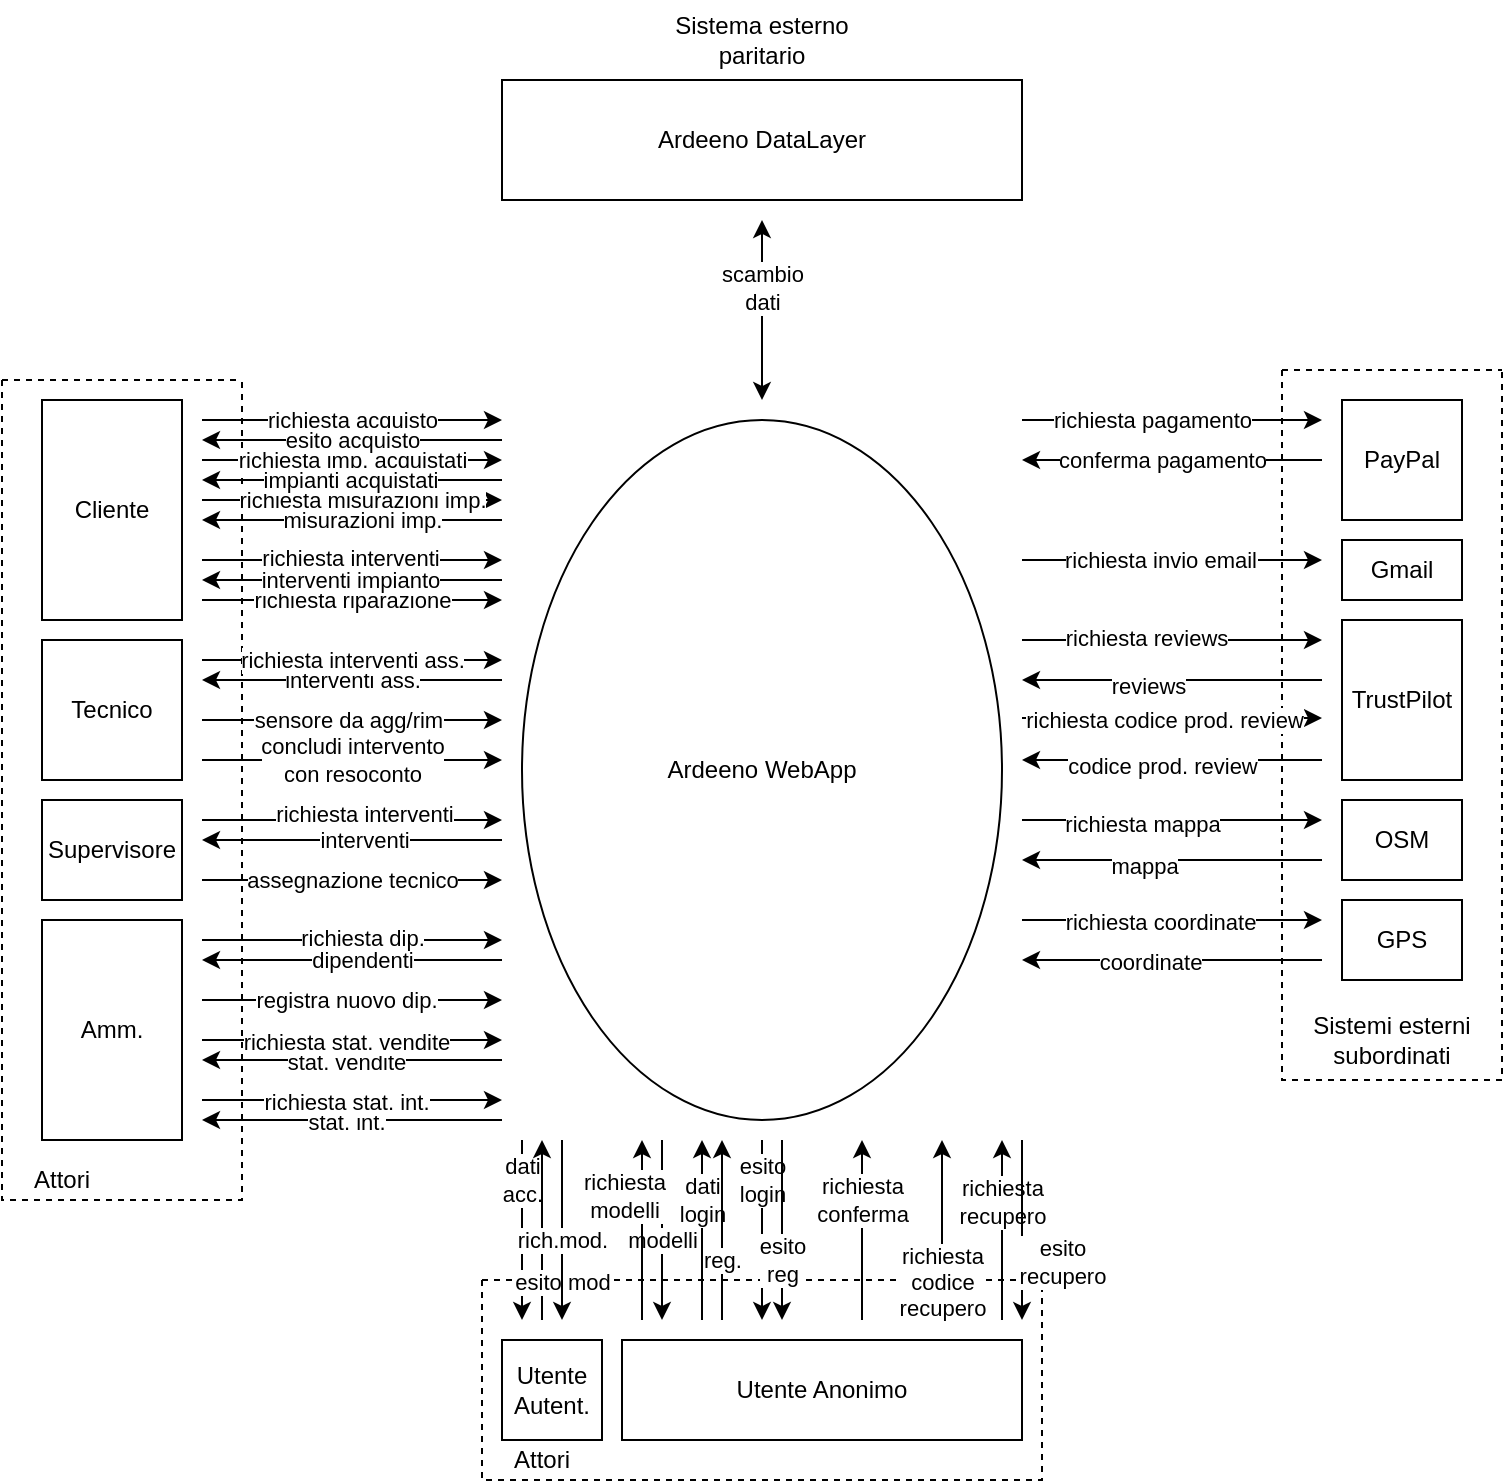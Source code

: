 <mxfile version="20.3.0" type="device"><diagram id="KPFF2d33jtFR1RVO_EXS" name="Page-1"><mxGraphModel dx="716" dy="473" grid="1" gridSize="10" guides="1" tooltips="0" connect="0" arrows="0" fold="1" page="1" pageScale="1" pageWidth="827" pageHeight="1169" background="#FFFFFF" math="0" shadow="0"><root><mxCell id="0"/><mxCell id="1" parent="0"/><mxCell id="9nf_c7nENRuV1A22jLWT-107" value="" style="swimlane;startSize=0;dashed=1;fillStyle=solid;strokeColor=default;strokeWidth=1;fillColor=#000000;connectable=0;" parent="1" vertex="1"><mxGeometry x="680" y="215" width="110" height="355" as="geometry"/></mxCell><mxCell id="43" value="Sistemi esterni subordinati" style="text;html=1;strokeColor=none;fillColor=none;align=center;verticalAlign=middle;whiteSpace=wrap;rounded=0;connectable=0;rotatable=0;" parent="9nf_c7nENRuV1A22jLWT-107" vertex="1"><mxGeometry y="315" width="110" height="40" as="geometry"/></mxCell><mxCell id="47" value="PayPal" style="rounded=0;whiteSpace=wrap;html=1;connectable=0;" parent="9nf_c7nENRuV1A22jLWT-107" vertex="1"><mxGeometry x="30" y="15" width="60" height="60" as="geometry"/></mxCell><mxCell id="4" value="Gmail" style="rounded=0;whiteSpace=wrap;html=1;connectable=0;" parent="9nf_c7nENRuV1A22jLWT-107" vertex="1"><mxGeometry x="30" y="85" width="60" height="30" as="geometry"/></mxCell><mxCell id="7" value="TrustPilot" style="rounded=0;whiteSpace=wrap;html=1;connectable=0;" parent="9nf_c7nENRuV1A22jLWT-107" vertex="1"><mxGeometry x="30" y="125" width="60" height="80" as="geometry"/></mxCell><mxCell id="5" value="OSM" style="rounded=0;whiteSpace=wrap;html=1;connectable=0;" parent="9nf_c7nENRuV1A22jLWT-107" vertex="1"><mxGeometry x="30" y="215" width="60" height="40" as="geometry"/></mxCell><mxCell id="6" value="GPS" style="rounded=0;whiteSpace=wrap;html=1;connectable=0;" parent="9nf_c7nENRuV1A22jLWT-107" vertex="1"><mxGeometry x="30" y="265" width="60" height="40" as="geometry"/></mxCell><mxCell id="9nf_c7nENRuV1A22jLWT-143" value="" style="swimlane;startSize=0;dashed=1;fillStyle=solid;strokeColor=default;strokeWidth=1;fillColor=#000000;" parent="1" vertex="1"><mxGeometry x="280" y="670" width="280" height="100" as="geometry"/></mxCell><mxCell id="9nf_c7nENRuV1A22jLWT-111" value="Attori" style="text;html=1;strokeColor=none;fillColor=none;align=center;verticalAlign=middle;whiteSpace=wrap;rounded=0;connectable=0;rotatable=0;" parent="9nf_c7nENRuV1A22jLWT-143" vertex="1"><mxGeometry y="80" width="60" height="20" as="geometry"/></mxCell><mxCell id="9nf_c7nENRuV1A22jLWT-100" value="" style="swimlane;startSize=0;dashed=1;fillStyle=solid;strokeColor=default;strokeWidth=1;fillColor=#000000;connectable=0;" parent="1" vertex="1"><mxGeometry x="40" y="220" width="120" height="410" as="geometry"/></mxCell><mxCell id="8" value="Cliente" style="rounded=0;whiteSpace=wrap;html=1;connectable=0;" parent="9nf_c7nENRuV1A22jLWT-100" vertex="1"><mxGeometry x="20" y="10" width="70" height="110" as="geometry"/></mxCell><mxCell id="11" value="Tecnico" style="rounded=0;whiteSpace=wrap;html=1;connectable=0;" parent="9nf_c7nENRuV1A22jLWT-100" vertex="1"><mxGeometry x="20" y="130" width="70" height="70" as="geometry"/></mxCell><mxCell id="12" value="Supervisore" style="rounded=0;whiteSpace=wrap;html=1;connectable=0;" parent="9nf_c7nENRuV1A22jLWT-100" vertex="1"><mxGeometry x="20" y="210" width="70" height="50" as="geometry"/></mxCell><mxCell id="13" value="Amm." style="rounded=0;whiteSpace=wrap;html=1;connectable=0;" parent="9nf_c7nENRuV1A22jLWT-100" vertex="1"><mxGeometry x="20" y="270" width="70" height="110" as="geometry"/></mxCell><mxCell id="40" value="Attori" style="text;html=1;strokeColor=none;fillColor=none;align=center;verticalAlign=middle;whiteSpace=wrap;rounded=0;connectable=0;" parent="9nf_c7nENRuV1A22jLWT-100" vertex="1"><mxGeometry y="390" width="60" height="20" as="geometry"/></mxCell><mxCell id="37" value="scambio&lt;br&gt;dati" style="edgeStyle=elbowEdgeStyle;rounded=0;html=1;startArrow=classic;startFill=1;endArrow=classic;endFill=1;bendable=0;movable=1;noJump=1;ignoreEdge=0;orthogonal=1;enumerate=0;sourcePortConstraint=none;targetPortConstraint=none;spacing=1;anchorPointDirection=0;snapToPoint=1;" parent="1" edge="1"><mxGeometry x="-0.25" relative="1" as="geometry"><mxPoint x="420" y="230" as="targetPoint"/><mxPoint x="420" y="140" as="sourcePoint"/><mxPoint as="offset"/></mxGeometry></mxCell><mxCell id="52" style="edgeStyle=none;rounded=0;jumpStyle=none;jumpSize=3;html=1;startArrow=classic;startFill=1;endArrow=none;endFill=0;strokeColor=default;bendable=0;movable=1;noJump=1;ignoreEdge=0;orthogonal=1;enumerate=0;sourcePortConstraint=none;targetPortConstraint=none;spacing=1;anchorPointDirection=0;snapToPoint=1;" parent="1" edge="1"><mxGeometry relative="1" as="geometry"><mxPoint x="550" y="310" as="targetPoint"/><mxPoint x="700" y="310" as="sourcePoint"/></mxGeometry></mxCell><mxCell id="53" value="richiesta invio email" style="edgeLabel;html=1;align=center;verticalAlign=middle;resizable=0;points=[];" parent="52" vertex="1" connectable="0"><mxGeometry x="0.278" y="2" relative="1" as="geometry"><mxPoint x="15" y="-2" as="offset"/></mxGeometry></mxCell><mxCell id="64" style="edgeStyle=none;rounded=0;jumpStyle=none;jumpSize=3;html=1;startArrow=classic;startFill=1;endArrow=none;endFill=0;strokeColor=default;bendable=0;movable=1;noJump=1;ignoreEdge=0;orthogonal=1;enumerate=0;sourcePortConstraint=none;targetPortConstraint=none;spacing=1;anchorPointDirection=0;snapToPoint=1;" parent="1" edge="1"><mxGeometry relative="1" as="geometry"><mxPoint x="550" y="440" as="targetPoint"/><mxPoint x="700" y="440" as="sourcePoint"/></mxGeometry></mxCell><mxCell id="65" value="richiesta mappa" style="edgeLabel;html=1;align=center;verticalAlign=middle;resizable=0;points=[];" parent="64" vertex="1" connectable="0"><mxGeometry x="0.345" y="-1" relative="1" as="geometry"><mxPoint x="11" y="3" as="offset"/></mxGeometry></mxCell><mxCell id="66" style="edgeStyle=none;rounded=0;jumpStyle=none;jumpSize=3;html=1;startArrow=none;startFill=0;endArrow=classic;endFill=1;strokeColor=default;bendable=0;movable=1;noJump=1;ignoreEdge=0;orthogonal=1;enumerate=0;sourcePortConstraint=none;targetPortConstraint=none;spacing=1;anchorPointDirection=0;snapToPoint=1;" parent="1" edge="1"><mxGeometry relative="1" as="geometry"><mxPoint x="550" y="460" as="targetPoint"/><mxPoint x="700" y="460" as="sourcePoint"/></mxGeometry></mxCell><mxCell id="67" value="mappa" style="edgeLabel;html=1;align=center;verticalAlign=middle;resizable=0;points=[];" parent="66" vertex="1" connectable="0"><mxGeometry x="0.51" y="3" relative="1" as="geometry"><mxPoint x="24" as="offset"/></mxGeometry></mxCell><mxCell id="68" style="edgeStyle=none;rounded=0;jumpStyle=none;jumpSize=3;html=1;startArrow=classic;startFill=1;endArrow=none;endFill=0;strokeColor=default;bendable=0;movable=1;noJump=1;ignoreEdge=0;orthogonal=1;enumerate=0;sourcePortConstraint=none;targetPortConstraint=none;spacing=1;anchorPointDirection=0;snapToPoint=1;" parent="1" edge="1"><mxGeometry relative="1" as="geometry"><mxPoint x="550" y="490" as="targetPoint"/><mxPoint x="700" y="490" as="sourcePoint"/></mxGeometry></mxCell><mxCell id="69" value="richiesta coordinate" style="edgeLabel;html=1;align=center;verticalAlign=middle;resizable=0;points=[];" parent="68" vertex="1" connectable="0"><mxGeometry x="0.308" y="1" relative="1" as="geometry"><mxPoint x="17" as="offset"/></mxGeometry></mxCell><mxCell id="70" style="edgeStyle=none;rounded=0;jumpStyle=none;jumpSize=3;html=1;startArrow=none;startFill=0;endArrow=classic;endFill=1;strokeColor=default;orthogonal=1;bendable=0;movable=1;noJump=1;ignoreEdge=0;enumerate=0;sourcePortConstraint=none;targetPortConstraint=none;spacing=1;anchorPointDirection=0;snapToPoint=1;" parent="1" edge="1"><mxGeometry relative="1" as="geometry"><mxPoint x="550" y="510" as="targetPoint"/><mxPoint x="700" y="510" as="sourcePoint"/></mxGeometry></mxCell><mxCell id="71" value="coordinate" style="edgeLabel;html=1;align=center;verticalAlign=middle;resizable=0;points=[];" parent="70" vertex="1" connectable="0"><mxGeometry x="0.422" relative="1" as="geometry"><mxPoint x="20" y="1" as="offset"/></mxGeometry></mxCell><mxCell id="54" style="edgeStyle=none;rounded=0;jumpStyle=none;jumpSize=3;html=1;startArrow=classic;startFill=1;endArrow=none;endFill=0;strokeColor=default;bendable=0;movable=1;noJump=1;ignoreEdge=0;orthogonal=1;enumerate=0;sourcePortConstraint=none;targetPortConstraint=none;spacing=1;anchorPointDirection=0;snapToPoint=1;" parent="1" edge="1"><mxGeometry relative="1" as="geometry"><mxPoint x="550" y="350" as="targetPoint"/><mxPoint x="700" y="350" as="sourcePoint"/></mxGeometry></mxCell><mxCell id="55" value="richiesta reviews" style="edgeLabel;html=1;align=center;verticalAlign=middle;resizable=0;points=[];" parent="54" vertex="1" connectable="0"><mxGeometry x="0.178" y="-1" relative="1" as="geometry"><mxPoint as="offset"/></mxGeometry></mxCell><mxCell id="56" style="edgeStyle=none;rounded=0;jumpStyle=none;jumpSize=3;html=1;startArrow=none;startFill=0;endArrow=classic;endFill=1;strokeColor=default;bendable=0;movable=1;noJump=1;ignoreEdge=0;orthogonal=1;enumerate=0;sourcePortConstraint=none;targetPortConstraint=none;spacing=1;anchorPointDirection=0;snapToPoint=1;" parent="1" edge="1"><mxGeometry relative="1" as="geometry"><mxPoint x="700" y="370" as="sourcePoint"/><mxPoint x="550" y="370" as="targetPoint"/></mxGeometry></mxCell><mxCell id="60" value="reviews" style="edgeLabel;html=1;align=center;verticalAlign=middle;resizable=0;points=[];" parent="56" vertex="1" connectable="0"><mxGeometry x="0.165" y="3" relative="1" as="geometry"><mxPoint as="offset"/></mxGeometry></mxCell><mxCell id="17" value="richiesta riparazione" style="html=1;rounded=0;strokeColor=default;jumpSize=3;snapToPoint=0;anchorPointDirection=0;bendable=0;fixDash=0;noJump=1;orthogonal=1;endFill=1;movable=1;ignoreEdge=0;enumerate=0;sourcePortConstraint=none;targetPortConstraint=none;spacing=1;" parent="1" edge="1"><mxGeometry relative="1" as="geometry"><mxPoint x="140" y="330" as="sourcePoint"/><mxPoint x="290" y="330" as="targetPoint"/></mxGeometry></mxCell><mxCell id="9nf_c7nENRuV1A22jLWT-140" value="richiesta acquisto" style="html=1;rounded=0;strokeColor=default;jumpSize=3;snapToPoint=0;anchorPointDirection=0;bendable=0;fixDash=0;noJump=1;orthogonal=1;endFill=1;movable=1;ignoreEdge=0;enumerate=0;sourcePortConstraint=none;targetPortConstraint=none;spacing=1;" parent="1" edge="1"><mxGeometry relative="1" as="geometry"><mxPoint x="140.0" y="240.0" as="sourcePoint"/><mxPoint x="290.0" y="240.0" as="targetPoint"/></mxGeometry></mxCell><mxCell id="9nf_c7nENRuV1A22jLWT-117" value="richiesta misurazioni imp." style="html=1;rounded=0;strokeColor=default;jumpSize=3;snapToPoint=0;anchorPointDirection=0;bendable=0;fixDash=0;noJump=1;orthogonal=1;endFill=1;movable=1;ignoreEdge=0;enumerate=0;sourcePortConstraint=none;targetPortConstraint=none;spacing=1;" parent="1" edge="1"><mxGeometry x="0.067" relative="1" as="geometry"><mxPoint x="140.0" y="280.0" as="sourcePoint"/><mxPoint x="290.0" y="280.0" as="targetPoint"/><mxPoint as="offset"/></mxGeometry></mxCell><mxCell id="9nf_c7nENRuV1A22jLWT-120" value="richiesta imp. acquistati" style="html=1;rounded=0;strokeColor=default;jumpSize=3;snapToPoint=0;anchorPointDirection=0;bendable=0;fixDash=0;noJump=1;orthogonal=1;endFill=1;movable=1;ignoreEdge=0;enumerate=0;sourcePortConstraint=none;targetPortConstraint=none;spacing=1;" parent="1" edge="1"><mxGeometry relative="1" as="geometry"><mxPoint x="140.0" y="260.0" as="sourcePoint"/><mxPoint x="290.0" y="260.0" as="targetPoint"/></mxGeometry></mxCell><mxCell id="19" style="html=1;startArrow=classic;startFill=1;endArrow=none;endFill=0;rounded=0;strokeColor=default;jumpSize=3;snapToPoint=1;anchorPointDirection=0;bendable=0;fixDash=0;noJump=1;orthogonal=1;movable=1;ignoreEdge=0;enumerate=0;sourcePortConstraint=none;targetPortConstraint=none;spacing=1;" parent="1" edge="1"><mxGeometry relative="1" as="geometry"><mxPoint x="140" y="270" as="sourcePoint"/><mxPoint x="290" y="270" as="targetPoint"/></mxGeometry></mxCell><mxCell id="20" value="impianti acquistati" style="edgeLabel;html=1;align=center;verticalAlign=middle;resizable=0;points=[];" parent="19" vertex="1" connectable="0"><mxGeometry x="-0.191" y="1" relative="1" as="geometry"><mxPoint x="13" y="1" as="offset"/></mxGeometry></mxCell><mxCell id="21" style="html=1;startArrow=classic;startFill=1;endArrow=none;endFill=0;rounded=0;strokeColor=default;jumpSize=3;snapToPoint=1;anchorPointDirection=0;bendable=0;fixDash=0;noJump=1;orthogonal=1;movable=1;ignoreEdge=0;enumerate=0;sourcePortConstraint=none;targetPortConstraint=none;spacing=1;" parent="1" edge="1"><mxGeometry relative="1" as="geometry"><mxPoint x="140" y="320" as="sourcePoint"/><mxPoint x="290" y="320" as="targetPoint"/></mxGeometry></mxCell><mxCell id="22" value="interventi impianto" style="edgeLabel;html=1;align=center;verticalAlign=middle;resizable=0;points=[];" parent="21" vertex="1" connectable="0"><mxGeometry x="-0.337" y="1" relative="1" as="geometry"><mxPoint x="24" y="1" as="offset"/></mxGeometry></mxCell><mxCell id="9nf_c7nENRuV1A22jLWT-118" style="html=1;startArrow=none;startFill=0;endArrow=classic;endFill=1;rounded=0;strokeColor=default;jumpSize=3;snapToPoint=1;anchorPointDirection=0;bendable=0;fixDash=0;noJump=1;orthogonal=1;movable=1;ignoreEdge=0;enumerate=0;sourcePortConstraint=none;targetPortConstraint=none;spacing=1;" parent="1" edge="1"><mxGeometry relative="1" as="geometry"><mxPoint x="140.0" y="310.0" as="sourcePoint"/><mxPoint x="290.0" y="310.0" as="targetPoint"/></mxGeometry></mxCell><mxCell id="9nf_c7nENRuV1A22jLWT-119" value="richiesta interventi" style="edgeLabel;html=1;align=center;verticalAlign=middle;resizable=0;points=[];" parent="9nf_c7nENRuV1A22jLWT-118" vertex="1" connectable="0"><mxGeometry x="-0.337" y="1" relative="1" as="geometry"><mxPoint x="24" as="offset"/></mxGeometry></mxCell><mxCell id="23" value="misurazioni imp." style="html=1;startArrow=classic;startFill=1;endArrow=none;endFill=0;rounded=0;strokeColor=default;jumpStyle=none;jumpSize=3;snapToPoint=1;anchorPointDirection=0;bendable=0;fixDash=0;noJump=1;orthogonal=1;movable=1;ignoreEdge=0;enumerate=0;sourcePortConstraint=none;targetPortConstraint=none;spacing=1;" parent="1" edge="1"><mxGeometry x="0.067" relative="1" as="geometry"><mxPoint x="140" y="290" as="sourcePoint"/><mxPoint x="290" y="290" as="targetPoint"/><mxPoint as="offset"/></mxGeometry></mxCell><mxCell id="72" value="dati&lt;br&gt;acc." style="edgeStyle=none;rounded=0;jumpStyle=none;jumpSize=3;html=1;startArrow=classic;startFill=1;endArrow=none;endFill=0;strokeColor=default;bendable=0;movable=1;noJump=1;ignoreEdge=0;orthogonal=1;enumerate=0;sourcePortConstraint=none;targetPortConstraint=none;spacing=1;anchorPointDirection=0;snapToPoint=1;" parent="1" edge="1"><mxGeometry x="0.556" relative="1" as="geometry"><mxPoint x="300" y="690" as="sourcePoint"/><mxPoint x="300" y="600" as="targetPoint"/><mxPoint as="offset"/></mxGeometry></mxCell><mxCell id="77" value="dati&lt;br&gt;login" style="edgeStyle=none;rounded=0;jumpStyle=none;jumpSize=3;html=1;startArrow=none;startFill=0;endArrow=classic;endFill=1;strokeColor=default;bendable=0;movable=1;noJump=1;ignoreEdge=0;orthogonal=1;enumerate=0;sourcePortConstraint=none;targetPortConstraint=none;spacing=1;anchorPointDirection=0;snapToPoint=1;" parent="1" edge="1"><mxGeometry x="0.333" relative="1" as="geometry"><mxPoint x="390" y="690" as="sourcePoint"/><mxPoint x="390" y="600" as="targetPoint"/><Array as="points"/><mxPoint as="offset"/></mxGeometry></mxCell><mxCell id="9nf_c7nENRuV1A22jLWT-137" value="reg." style="edgeStyle=none;rounded=0;jumpStyle=none;jumpSize=3;html=1;startArrow=none;startFill=0;endArrow=classic;endFill=1;strokeColor=default;bendable=0;movable=1;noJump=1;ignoreEdge=0;orthogonal=1;enumerate=0;sourcePortConstraint=none;targetPortConstraint=none;spacing=1;anchorPointDirection=0;snapToPoint=1;" parent="1" edge="1"><mxGeometry x="-0.333" relative="1" as="geometry"><mxPoint x="400" y="690" as="sourcePoint"/><mxPoint x="400" y="600" as="targetPoint"/><Array as="points"/><mxPoint as="offset"/></mxGeometry></mxCell><mxCell id="9nf_c7nENRuV1A22jLWT-139" value="richiesta&lt;br&gt;conferma" style="edgeStyle=none;rounded=0;jumpStyle=none;jumpSize=3;html=1;startArrow=none;startFill=0;endArrow=classic;endFill=1;strokeColor=default;bendable=0;movable=1;noJump=1;ignoreEdge=0;orthogonal=1;enumerate=0;sourcePortConstraint=none;targetPortConstraint=none;spacing=1;anchorPointDirection=0;snapToPoint=1;" parent="1" edge="1"><mxGeometry x="0.333" relative="1" as="geometry"><mxPoint x="470" y="690" as="sourcePoint"/><mxPoint x="470" y="600" as="targetPoint"/><Array as="points"/><mxPoint as="offset"/></mxGeometry></mxCell><mxCell id="24" style="html=1;rounded=0;strokeColor=default;jumpSize=3;snapToPoint=1;anchorPointDirection=0;bendable=0;fixDash=0;noJump=1;orthogonal=1;movable=1;ignoreEdge=0;enumerate=0;sourcePortConstraint=none;targetPortConstraint=none;spacing=1;" parent="1" edge="1"><mxGeometry relative="1" as="geometry"><mxPoint x="290" y="390" as="targetPoint"/><mxPoint x="140" y="390" as="sourcePoint"/></mxGeometry></mxCell><mxCell id="25" value="sensore da agg/rim" style="edgeLabel;html=1;align=center;verticalAlign=middle;resizable=0;points=[];" parent="24" vertex="1" connectable="0"><mxGeometry x="-0.482" relative="1" as="geometry"><mxPoint x="34" as="offset"/></mxGeometry></mxCell><mxCell id="26" value="interventi ass." style="rounded=0;html=1;entryX=-0.007;entryY=0.443;entryDx=0;entryDy=0;entryPerimeter=0;startArrow=classic;startFill=1;endArrow=none;endFill=0;strokeColor=default;jumpSize=3;snapToPoint=1;anchorPointDirection=0;bendable=0;fixDash=0;noJump=1;orthogonal=1;movable=1;ignoreEdge=0;enumerate=0;sourcePortConstraint=none;targetPortConstraint=none;spacing=1;" parent="1" edge="1"><mxGeometry relative="1" as="geometry"><mxPoint x="290" y="370" as="targetPoint"/><mxPoint x="140" y="370" as="sourcePoint"/></mxGeometry></mxCell><mxCell id="9nf_c7nENRuV1A22jLWT-130" value="richiesta interventi ass." style="rounded=0;html=1;entryX=-0.007;entryY=0.443;entryDx=0;entryDy=0;entryPerimeter=0;startArrow=none;startFill=0;endArrow=classic;endFill=1;strokeColor=default;jumpSize=3;snapToPoint=1;anchorPointDirection=0;bendable=0;fixDash=0;noJump=1;orthogonal=1;movable=1;ignoreEdge=0;enumerate=0;sourcePortConstraint=none;targetPortConstraint=none;spacing=1;" parent="1" edge="1"><mxGeometry relative="1" as="geometry"><mxPoint x="290.0" y="360.0" as="targetPoint"/><mxPoint x="140.0" y="360.0" as="sourcePoint"/></mxGeometry></mxCell><mxCell id="27" value="concludi intervento&lt;br&gt;con resoconto" style="rounded=0;html=1;startArrow=none;startFill=0;endArrow=classic;endFill=1;strokeColor=default;jumpSize=3;snapToPoint=1;anchorPointDirection=0;bendable=0;fixDash=0;noJump=1;orthogonal=1;movable=1;ignoreEdge=0;enumerate=0;sourcePortConstraint=none;targetPortConstraint=none;spacing=1;" parent="1" edge="1"><mxGeometry relative="1" as="geometry"><mxPoint x="140" y="410" as="sourcePoint"/><mxPoint x="290" y="410" as="targetPoint"/></mxGeometry></mxCell><mxCell id="28" style="rounded=0;html=1;startArrow=classic;startFill=1;endArrow=none;endFill=0;strokeColor=default;jumpSize=3;snapToPoint=1;anchorPointDirection=0;bendable=0;fixDash=0;noJump=1;orthogonal=1;movable=1;ignoreEdge=0;enumerate=0;sourcePortConstraint=none;targetPortConstraint=none;spacing=1;" parent="1" edge="1"><mxGeometry relative="1" as="geometry"><mxPoint x="290" y="450" as="targetPoint"/><mxPoint x="140" y="450" as="sourcePoint"/></mxGeometry></mxCell><mxCell id="29" value="interventi" style="edgeLabel;html=1;align=center;verticalAlign=middle;resizable=0;points=[];" parent="28" vertex="1" connectable="0"><mxGeometry x="0.08" y="3" relative="1" as="geometry"><mxPoint y="3" as="offset"/></mxGeometry></mxCell><mxCell id="9nf_c7nENRuV1A22jLWT-122" style="rounded=0;html=1;startArrow=none;startFill=0;endArrow=classic;endFill=1;strokeColor=default;jumpSize=3;snapToPoint=1;anchorPointDirection=0;bendable=0;fixDash=0;noJump=1;orthogonal=1;movable=1;ignoreEdge=0;enumerate=0;sourcePortConstraint=none;targetPortConstraint=none;spacing=1;" parent="1" edge="1"><mxGeometry relative="1" as="geometry"><mxPoint x="290.0" y="440.0" as="targetPoint"/><mxPoint x="140.0" y="440.0" as="sourcePoint"/></mxGeometry></mxCell><mxCell id="9nf_c7nENRuV1A22jLWT-123" value="richiesta interventi" style="edgeLabel;html=1;align=center;verticalAlign=middle;resizable=0;points=[];" parent="9nf_c7nENRuV1A22jLWT-122" vertex="1" connectable="0"><mxGeometry x="0.08" y="3" relative="1" as="geometry"><mxPoint as="offset"/></mxGeometry></mxCell><mxCell id="30" value="assegnazione tecnico" style="rounded=0;html=1;startArrow=none;startFill=0;endArrow=classic;endFill=1;strokeColor=default;jumpSize=3;snapToPoint=1;anchorPointDirection=0;bendable=0;fixDash=0;noJump=1;orthogonal=1;movable=1;ignoreEdge=0;enumerate=0;sourcePortConstraint=none;targetPortConstraint=none;spacing=1;" parent="1" edge="1"><mxGeometry relative="1" as="geometry"><mxPoint x="290" y="470" as="targetPoint"/><mxPoint x="140" y="470" as="sourcePoint"/></mxGeometry></mxCell><mxCell id="31" style="rounded=0;html=1;startArrow=none;startFill=0;endArrow=classic;endFill=1;strokeColor=default;jumpSize=3;snapToPoint=1;anchorPointDirection=0;bendable=0;fixDash=0;noJump=1;orthogonal=1;movable=1;ignoreEdge=0;enumerate=0;sourcePortConstraint=none;targetPortConstraint=none;spacing=1;" parent="1" edge="1"><mxGeometry relative="1" as="geometry"><mxPoint x="290" y="530" as="targetPoint"/><mxPoint x="140" y="530" as="sourcePoint"/></mxGeometry></mxCell><mxCell id="34" value="registra nuovo dip." style="edgeLabel;html=1;align=center;verticalAlign=middle;resizable=0;points=[];" parent="31" vertex="1" connectable="0"><mxGeometry x="-0.297" y="-2" relative="1" as="geometry"><mxPoint x="19" y="-2" as="offset"/></mxGeometry></mxCell><mxCell id="32" style="rounded=0;html=1;startArrow=classic;startFill=1;endArrow=none;endFill=0;strokeColor=default;jumpSize=3;snapToPoint=1;anchorPointDirection=0;bendable=0;fixDash=0;noJump=1;orthogonal=1;movable=1;ignoreEdge=0;enumerate=0;sourcePortConstraint=none;targetPortConstraint=none;spacing=1;" parent="1" edge="1"><mxGeometry relative="1" as="geometry"><mxPoint x="290" y="510" as="targetPoint"/><mxPoint x="140" y="510" as="sourcePoint"/></mxGeometry></mxCell><mxCell id="35" value="dipendenti" style="edgeLabel;html=1;align=center;verticalAlign=middle;resizable=0;points=[];" parent="32" vertex="1" connectable="0"><mxGeometry x="-0.306" y="3" relative="1" as="geometry"><mxPoint x="28" y="3" as="offset"/></mxGeometry></mxCell><mxCell id="9nf_c7nENRuV1A22jLWT-128" style="rounded=0;html=1;startArrow=none;startFill=0;endArrow=classic;endFill=1;strokeColor=default;jumpSize=3;snapToPoint=1;anchorPointDirection=0;bendable=0;fixDash=0;noJump=1;orthogonal=1;movable=1;ignoreEdge=0;enumerate=0;sourcePortConstraint=none;targetPortConstraint=none;spacing=1;" parent="1" edge="1"><mxGeometry relative="1" as="geometry"><mxPoint x="290.0" y="500.0" as="targetPoint"/><mxPoint x="140.0" y="500.0" as="sourcePoint"/></mxGeometry></mxCell><mxCell id="9nf_c7nENRuV1A22jLWT-129" value="richiesta dip." style="edgeLabel;html=1;align=center;verticalAlign=middle;resizable=0;points=[];" parent="9nf_c7nENRuV1A22jLWT-128" vertex="1" connectable="0"><mxGeometry x="-0.306" y="3" relative="1" as="geometry"><mxPoint x="28" y="2" as="offset"/></mxGeometry></mxCell><mxCell id="33" style="rounded=0;html=1;startArrow=classic;startFill=1;endArrow=none;endFill=0;strokeColor=default;jumpSize=0;snapToPoint=1;anchorPointDirection=0;bendable=0;fixDash=0;noJump=1;orthogonal=1;movable=1;ignoreEdge=0;enumerate=0;sourcePortConstraint=none;targetPortConstraint=none;spacing=1;" parent="1" edge="1"><mxGeometry relative="1" as="geometry"><mxPoint x="290" y="560" as="targetPoint"/><mxPoint x="140" y="560" as="sourcePoint"/></mxGeometry></mxCell><mxCell id="36" value="stat. vendite" style="edgeLabel;html=1;align=center;verticalAlign=middle;resizable=0;points=[];" parent="33" vertex="1" connectable="0"><mxGeometry x="-0.347" y="-1" relative="1" as="geometry"><mxPoint x="23" as="offset"/></mxGeometry></mxCell><mxCell id="9nf_c7nENRuV1A22jLWT-133" style="rounded=0;html=1;startArrow=classic;startFill=1;endArrow=none;endFill=0;strokeColor=default;jumpSize=0;snapToPoint=1;anchorPointDirection=0;bendable=0;fixDash=0;noJump=1;orthogonal=1;movable=1;ignoreEdge=0;enumerate=0;sourcePortConstraint=none;targetPortConstraint=none;spacing=1;" parent="1" edge="1"><mxGeometry relative="1" as="geometry"><mxPoint x="290.0" y="590" as="targetPoint"/><mxPoint x="140.0" y="590" as="sourcePoint"/></mxGeometry></mxCell><mxCell id="9nf_c7nENRuV1A22jLWT-134" value="stat. int." style="edgeLabel;html=1;align=center;verticalAlign=middle;resizable=0;points=[];" parent="9nf_c7nENRuV1A22jLWT-133" vertex="1" connectable="0"><mxGeometry x="-0.347" y="-1" relative="1" as="geometry"><mxPoint x="23" as="offset"/></mxGeometry></mxCell><mxCell id="9nf_c7nENRuV1A22jLWT-126" style="rounded=0;html=1;startArrow=none;startFill=0;endArrow=classic;endFill=1;strokeColor=default;jumpSize=0;snapToPoint=1;anchorPointDirection=0;bendable=0;fixDash=0;noJump=1;orthogonal=1;movable=1;ignoreEdge=0;enumerate=0;sourcePortConstraint=none;targetPortConstraint=none;spacing=1;" parent="1" edge="1"><mxGeometry relative="1" as="geometry"><mxPoint x="290.0" y="550" as="targetPoint"/><mxPoint x="140.0" y="550" as="sourcePoint"/></mxGeometry></mxCell><mxCell id="9nf_c7nENRuV1A22jLWT-127" value="richiesta stat. vendite" style="edgeLabel;html=1;align=center;verticalAlign=middle;resizable=0;points=[];" parent="9nf_c7nENRuV1A22jLWT-126" vertex="1" connectable="0"><mxGeometry x="-0.347" y="-1" relative="1" as="geometry"><mxPoint x="23" as="offset"/></mxGeometry></mxCell><mxCell id="9nf_c7nENRuV1A22jLWT-131" style="rounded=0;html=1;startArrow=none;startFill=0;endArrow=classic;endFill=1;strokeColor=default;jumpSize=0;snapToPoint=1;anchorPointDirection=0;bendable=0;fixDash=0;noJump=1;orthogonal=1;movable=1;ignoreEdge=0;enumerate=0;sourcePortConstraint=none;targetPortConstraint=none;spacing=1;" parent="1" edge="1"><mxGeometry relative="1" as="geometry"><mxPoint x="290.0" y="580.0" as="targetPoint"/><mxPoint x="140.0" y="580.0" as="sourcePoint"/></mxGeometry></mxCell><mxCell id="9nf_c7nENRuV1A22jLWT-132" value="richiesta stat. int." style="edgeLabel;html=1;align=center;verticalAlign=middle;resizable=0;points=[];" parent="9nf_c7nENRuV1A22jLWT-131" vertex="1" connectable="0"><mxGeometry x="-0.347" y="-1" relative="1" as="geometry"><mxPoint x="23" as="offset"/></mxGeometry></mxCell><mxCell id="48" style="edgeStyle=none;rounded=0;jumpStyle=none;jumpSize=3;html=1;startArrow=classic;startFill=1;endArrow=none;endFill=0;strokeColor=default;bendable=0;movable=1;noJump=1;ignoreEdge=0;orthogonal=1;enumerate=0;sourcePortConstraint=none;targetPortConstraint=none;spacing=1;anchorPointDirection=0;snapToPoint=1;" parent="1" edge="1"><mxGeometry relative="1" as="geometry"><mxPoint x="550" y="240" as="targetPoint"/><mxPoint x="700" y="240" as="sourcePoint"/></mxGeometry></mxCell><mxCell id="49" value="richiesta pagamento" style="edgeLabel;html=1;align=center;verticalAlign=middle;resizable=0;points=[];" parent="48" vertex="1" connectable="0"><mxGeometry x="0.301" y="-4" relative="1" as="geometry"><mxPoint x="12" y="4" as="offset"/></mxGeometry></mxCell><mxCell id="50" style="edgeStyle=none;rounded=0;jumpStyle=none;jumpSize=3;html=1;startArrow=none;startFill=0;endArrow=classic;endFill=1;strokeColor=default;bendable=0;movable=1;noJump=1;ignoreEdge=0;orthogonal=1;enumerate=0;sourcePortConstraint=none;targetPortConstraint=none;spacing=1;anchorPointDirection=0;snapToPoint=1;" parent="1" edge="1"><mxGeometry relative="1" as="geometry"><mxPoint x="550" y="260" as="targetPoint"/><mxPoint x="700" y="260" as="sourcePoint"/></mxGeometry></mxCell><mxCell id="51" value="conferma pagamento" style="edgeLabel;html=1;align=center;verticalAlign=middle;resizable=0;points=[];" parent="50" vertex="1" connectable="0"><mxGeometry x="0.261" y="2" relative="1" as="geometry"><mxPoint x="14" y="-2" as="offset"/></mxGeometry></mxCell><mxCell id="59" value="codice prod. review" style="edgeStyle=none;rounded=0;jumpStyle=none;jumpSize=3;html=1;startArrow=none;startFill=0;endArrow=classic;endFill=1;strokeColor=default;bendable=0;movable=1;noJump=1;ignoreEdge=0;orthogonal=1;enumerate=0;sourcePortConstraint=none;targetPortConstraint=none;spacing=1;anchorPointDirection=0;snapToPoint=1;" parent="1" edge="1"><mxGeometry x="0.07" y="3" relative="1" as="geometry"><mxPoint x="700" y="410" as="sourcePoint"/><mxPoint x="550" y="410" as="targetPoint"/><mxPoint as="offset"/></mxGeometry></mxCell><mxCell id="61" style="edgeStyle=none;rounded=0;jumpStyle=none;jumpSize=3;html=1;exitX=0;exitY=0.5;exitDx=0;exitDy=0;startArrow=classic;startFill=1;endArrow=none;endFill=0;strokeColor=default;bendable=0;movable=1;noJump=1;ignoreEdge=0;orthogonal=1;enumerate=0;sourcePortConstraint=none;targetPortConstraint=none;spacing=1;anchorPointDirection=0;snapToPoint=1;" parent="1" edge="1"><mxGeometry relative="1" as="geometry"><mxPoint x="700" y="389" as="sourcePoint"/><mxPoint x="550" y="389" as="targetPoint"/></mxGeometry></mxCell><mxCell id="62" value="richiesta codice prod. review" style="edgeLabel;html=1;align=center;verticalAlign=middle;resizable=0;points=[];" parent="61" vertex="1" connectable="0"><mxGeometry x="0.285" y="-2" relative="1" as="geometry"><mxPoint x="17" y="3" as="offset"/></mxGeometry></mxCell><mxCell id="82" style="edgeStyle=none;rounded=0;jumpStyle=none;jumpSize=3;html=1;startArrow=classic;startFill=1;endArrow=none;endFill=0;strokeColor=default;bendable=0;movable=1;noJump=1;ignoreEdge=0;orthogonal=1;enumerate=0;sourcePortConstraint=none;targetPortConstraint=none;spacing=1;anchorPointDirection=0;snapToPoint=1;" parent="1" edge="1"><mxGeometry relative="1" as="geometry"><mxPoint x="370" y="690" as="sourcePoint"/><mxPoint x="370" y="600" as="targetPoint"/></mxGeometry></mxCell><mxCell id="83" value="modelli" style="edgeLabel;html=1;align=center;verticalAlign=middle;resizable=0;points=[];fontSize=11;fontFamily=Helvetica;fontColor=default;" parent="82" vertex="1" connectable="0"><mxGeometry x="-0.432" y="-1" relative="1" as="geometry"><mxPoint x="-1" y="-15" as="offset"/></mxGeometry></mxCell><mxCell id="9nf_c7nENRuV1A22jLWT-135" style="edgeStyle=none;rounded=0;jumpStyle=none;jumpSize=3;html=1;startArrow=none;startFill=0;endArrow=classic;endFill=1;strokeColor=default;bendable=0;movable=1;noJump=1;ignoreEdge=0;orthogonal=1;enumerate=0;sourcePortConstraint=none;targetPortConstraint=none;spacing=1;anchorPointDirection=0;snapToPoint=1;" parent="1" edge="1"><mxGeometry relative="1" as="geometry"><mxPoint x="360" y="690" as="sourcePoint"/><mxPoint x="360" y="600" as="targetPoint"/></mxGeometry></mxCell><mxCell id="9nf_c7nENRuV1A22jLWT-136" value="richiesta&lt;br&gt;modelli" style="edgeLabel;html=1;align=center;verticalAlign=middle;resizable=0;points=[];fontSize=11;fontFamily=Helvetica;fontColor=default;" parent="9nf_c7nENRuV1A22jLWT-135" vertex="1" connectable="0"><mxGeometry x="-0.432" y="-1" relative="1" as="geometry"><mxPoint x="-10" y="-37" as="offset"/></mxGeometry></mxCell><mxCell id="84" value="" style="edgeStyle=none;rounded=0;jumpStyle=none;jumpSize=0;html=1;startArrow=none;startFill=0;endArrow=classic;endFill=1;strokeColor=default;anchorPointDirection=0;snapToPoint=1;fixDash=0;bendable=0;movable=1;noJump=1;ignoreEdge=0;orthogonal=1;enumerate=0;sourcePortConstraint=none;targetPortConstraint=none;spacing=1;" parent="1" edge="1"><mxGeometry x="-0.333" relative="1" as="geometry"><mxPoint x="310" y="690" as="sourcePoint"/><mxPoint x="310" y="600" as="targetPoint"/><mxPoint as="offset"/></mxGeometry></mxCell><mxCell id="iVvPpzMyPGwxAnkfkrbm-90" value="esito mod" style="edgeLabel;html=1;align=center;verticalAlign=middle;resizable=0;points=[];" vertex="1" connectable="0" parent="84"><mxGeometry x="-0.498" relative="1" as="geometry"><mxPoint x="10" y="3" as="offset"/></mxGeometry></mxCell><mxCell id="2" value="Ardeeno WebApp" style="ellipse;whiteSpace=wrap;html=1;perimeter=rectanglePerimeter;connectable=0;" parent="1" vertex="1"><mxGeometry x="300" y="240" width="240" height="350" as="geometry"/></mxCell><mxCell id="10" value="Utente Anonimo" style="rounded=0;whiteSpace=wrap;html=1;connectable=0;" parent="1" vertex="1"><mxGeometry x="350" y="700" width="200" height="50" as="geometry"/></mxCell><mxCell id="9" value="Ardeeno DataLayer" style="rounded=0;whiteSpace=wrap;html=1;connectable=0;" parent="1" vertex="1"><mxGeometry x="290" y="70" width="260" height="60" as="geometry"/></mxCell><mxCell id="3" value="Utente&lt;br&gt;Autent." style="rounded=0;whiteSpace=wrap;html=1;connectable=0;" parent="1" vertex="1"><mxGeometry x="290" y="700" width="50" height="50" as="geometry"/></mxCell><mxCell id="44" value="Sistema esterno paritario" style="text;html=1;strokeColor=none;fillColor=none;align=center;verticalAlign=middle;whiteSpace=wrap;rounded=0;connectable=0;rotatable=0;" parent="1" vertex="1"><mxGeometry x="375" y="30" width="90" height="40" as="geometry"/></mxCell><mxCell id="78" style="edgeStyle=none;rounded=0;jumpStyle=none;jumpSize=3;html=1;startArrow=none;startFill=0;endArrow=classic;endFill=1;strokeColor=default;bendable=0;movable=1;noJump=1;ignoreEdge=0;orthogonal=1;enumerate=0;sourcePortConstraint=none;targetPortConstraint=none;spacing=1;anchorPointDirection=0;snapToPoint=1;" parent="1" edge="1"><mxGeometry relative="1" as="geometry"><mxPoint x="510" y="690" as="sourcePoint"/><mxPoint x="510" y="600" as="targetPoint"/></mxGeometry></mxCell><mxCell id="79" value="richiesta&lt;br&gt;codice&lt;br&gt;recupero" style="edgeLabel;html=1;align=center;verticalAlign=middle;resizable=0;points=[];fontSize=11;fontFamily=Helvetica;fontColor=default;" parent="78" vertex="1" connectable="0"><mxGeometry x="-0.432" y="-1" relative="1" as="geometry"><mxPoint x="-1" y="6" as="offset"/></mxGeometry></mxCell><mxCell id="80" style="edgeStyle=none;rounded=0;jumpStyle=none;jumpSize=3;html=1;startArrow=none;startFill=0;endArrow=classic;endFill=1;strokeColor=default;bendable=0;movable=1;noJump=1;ignoreEdge=0;orthogonal=1;enumerate=0;sourcePortConstraint=none;targetPortConstraint=none;spacing=1;anchorPointDirection=0;snapToPoint=1;" parent="1" edge="1"><mxGeometry relative="1" as="geometry"><mxPoint x="540" y="690" as="sourcePoint"/><mxPoint x="540" y="600" as="targetPoint"/></mxGeometry></mxCell><mxCell id="81" value="richiesta&lt;br&gt;recupero" style="edgeLabel;html=1;align=center;verticalAlign=middle;resizable=0;points=[];fontSize=11;fontFamily=Helvetica;fontColor=default;" parent="80" vertex="1" connectable="0"><mxGeometry x="-0.432" y="-1" relative="1" as="geometry"><mxPoint x="-1" y="-34" as="offset"/></mxGeometry></mxCell><mxCell id="iVvPpzMyPGwxAnkfkrbm-84" value="esito&lt;br&gt;login" style="edgeStyle=none;rounded=0;jumpStyle=none;jumpSize=3;html=1;startArrow=classic;startFill=1;endArrow=none;endFill=0;strokeColor=default;bendable=0;movable=1;noJump=1;ignoreEdge=0;orthogonal=1;enumerate=0;sourcePortConstraint=none;targetPortConstraint=none;spacing=1;anchorPointDirection=0;snapToPoint=1;" edge="1" parent="1"><mxGeometry x="0.556" relative="1" as="geometry"><mxPoint x="420" y="690" as="sourcePoint"/><mxPoint x="420" y="600" as="targetPoint"/><mxPoint as="offset"/></mxGeometry></mxCell><mxCell id="iVvPpzMyPGwxAnkfkrbm-86" value="esito&lt;br&gt;reg" style="edgeStyle=none;rounded=0;jumpStyle=none;jumpSize=3;html=1;startArrow=classic;startFill=1;endArrow=none;endFill=0;strokeColor=default;bendable=0;movable=1;noJump=1;ignoreEdge=0;orthogonal=1;enumerate=0;sourcePortConstraint=none;targetPortConstraint=none;spacing=1;anchorPointDirection=0;snapToPoint=1;" edge="1" parent="1"><mxGeometry x="-0.333" relative="1" as="geometry"><mxPoint x="430" y="690" as="sourcePoint"/><mxPoint x="430" y="600" as="targetPoint"/><mxPoint as="offset"/></mxGeometry></mxCell><mxCell id="iVvPpzMyPGwxAnkfkrbm-87" style="edgeStyle=none;rounded=0;jumpStyle=none;jumpSize=3;html=1;startArrow=classic;startFill=1;endArrow=none;endFill=0;strokeColor=default;bendable=0;movable=1;noJump=1;ignoreEdge=0;orthogonal=1;enumerate=0;sourcePortConstraint=none;targetPortConstraint=none;spacing=1;anchorPointDirection=0;snapToPoint=1;" edge="1" parent="1"><mxGeometry relative="1" as="geometry"><mxPoint x="550" y="690" as="sourcePoint"/><mxPoint x="550" y="600" as="targetPoint"/></mxGeometry></mxCell><mxCell id="iVvPpzMyPGwxAnkfkrbm-88" value="esito&lt;br&gt;recupero" style="edgeLabel;html=1;align=center;verticalAlign=middle;resizable=0;points=[];fontSize=11;fontFamily=Helvetica;fontColor=default;" vertex="1" connectable="0" parent="iVvPpzMyPGwxAnkfkrbm-87"><mxGeometry x="-0.432" y="-1" relative="1" as="geometry"><mxPoint x="19" y="-4" as="offset"/></mxGeometry></mxCell><mxCell id="iVvPpzMyPGwxAnkfkrbm-89" value="rich.mod." style="edgeStyle=none;rounded=0;jumpStyle=none;jumpSize=0;html=1;startArrow=classic;startFill=1;endArrow=none;endFill=0;strokeColor=default;anchorPointDirection=0;snapToPoint=1;fixDash=0;bendable=0;movable=1;noJump=1;ignoreEdge=0;orthogonal=1;enumerate=0;sourcePortConstraint=none;targetPortConstraint=none;spacing=1;" edge="1" parent="1"><mxGeometry x="-0.111" relative="1" as="geometry"><mxPoint x="320" y="690" as="sourcePoint"/><mxPoint x="320" y="600" as="targetPoint"/><mxPoint as="offset"/></mxGeometry></mxCell><mxCell id="iVvPpzMyPGwxAnkfkrbm-91" value="esito acquisto" style="html=1;rounded=0;strokeColor=default;jumpSize=3;snapToPoint=0;anchorPointDirection=0;bendable=0;fixDash=0;noJump=1;orthogonal=1;endFill=0;movable=1;ignoreEdge=0;enumerate=0;sourcePortConstraint=none;targetPortConstraint=none;spacing=1;startArrow=classic;startFill=1;endArrow=none;" edge="1" parent="1"><mxGeometry relative="1" as="geometry"><mxPoint x="140.0" y="250" as="sourcePoint"/><mxPoint x="290.0" y="250" as="targetPoint"/></mxGeometry></mxCell></root></mxGraphModel></diagram></mxfile>